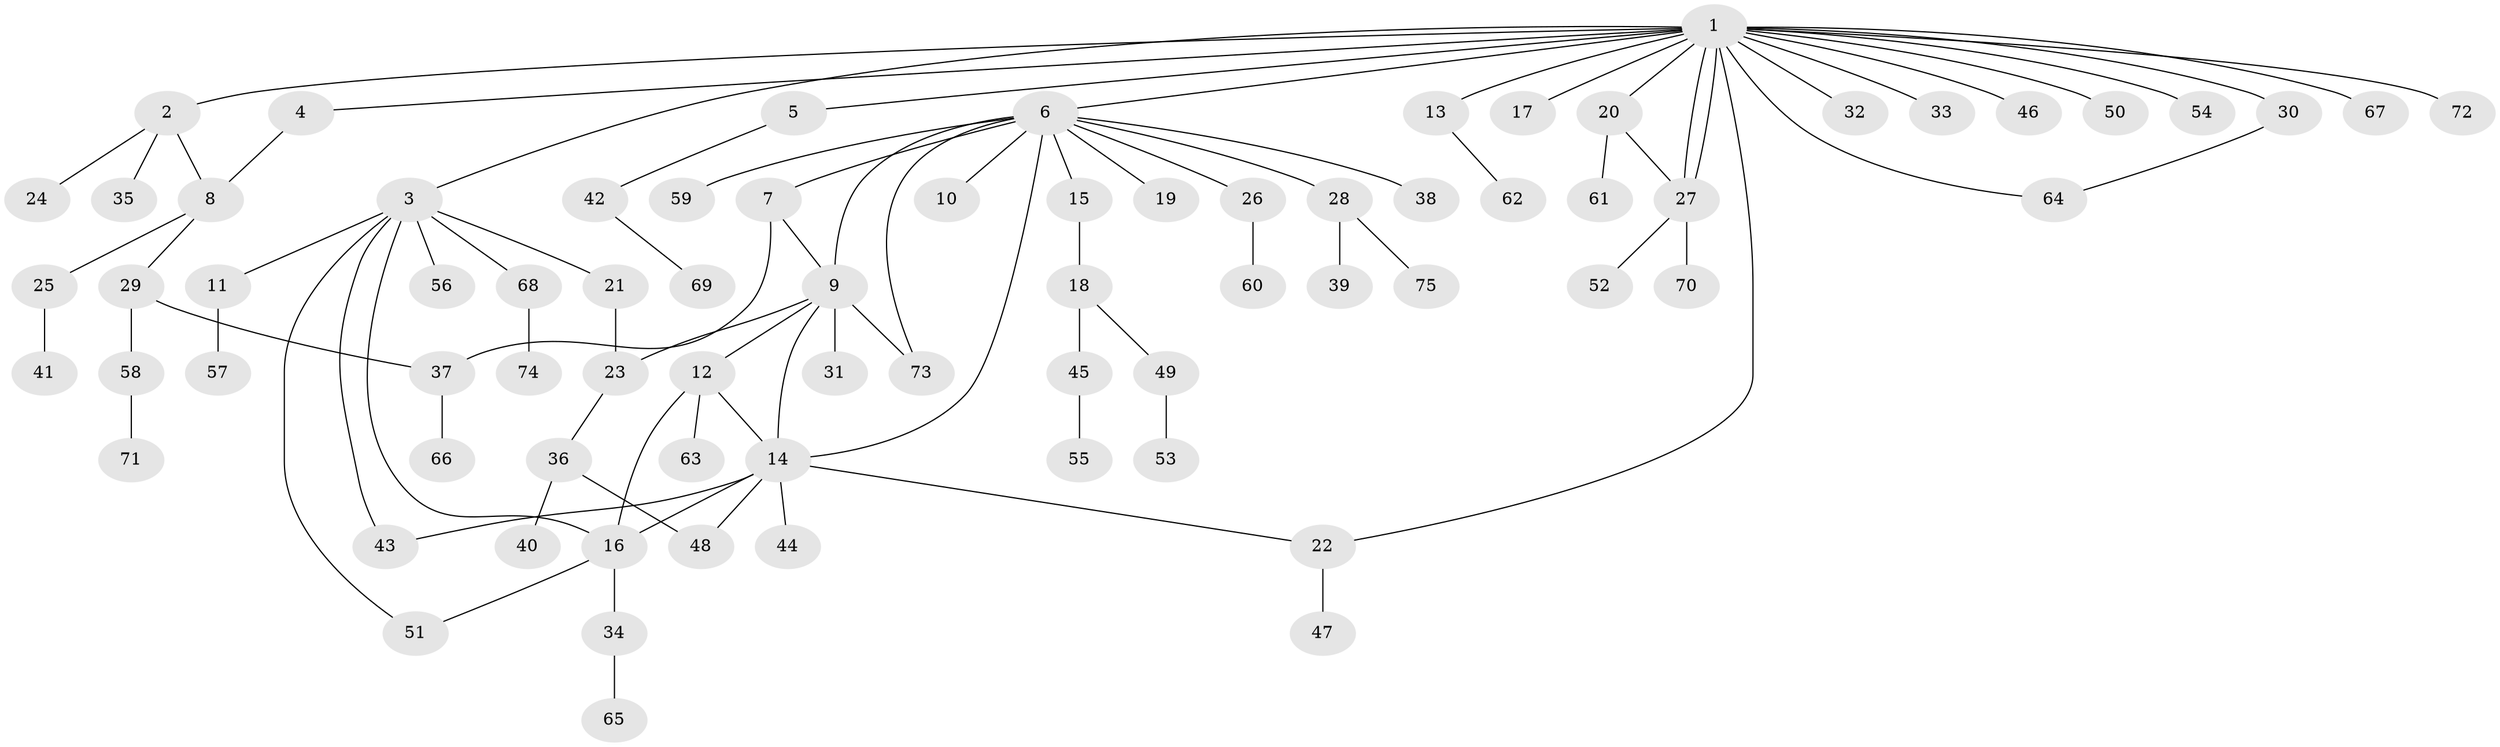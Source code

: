 // Generated by graph-tools (version 1.1) at 2025/48/03/09/25 04:48:33]
// undirected, 75 vertices, 90 edges
graph export_dot {
graph [start="1"]
  node [color=gray90,style=filled];
  1;
  2;
  3;
  4;
  5;
  6;
  7;
  8;
  9;
  10;
  11;
  12;
  13;
  14;
  15;
  16;
  17;
  18;
  19;
  20;
  21;
  22;
  23;
  24;
  25;
  26;
  27;
  28;
  29;
  30;
  31;
  32;
  33;
  34;
  35;
  36;
  37;
  38;
  39;
  40;
  41;
  42;
  43;
  44;
  45;
  46;
  47;
  48;
  49;
  50;
  51;
  52;
  53;
  54;
  55;
  56;
  57;
  58;
  59;
  60;
  61;
  62;
  63;
  64;
  65;
  66;
  67;
  68;
  69;
  70;
  71;
  72;
  73;
  74;
  75;
  1 -- 2;
  1 -- 3;
  1 -- 4;
  1 -- 5;
  1 -- 6;
  1 -- 13;
  1 -- 17;
  1 -- 20;
  1 -- 22;
  1 -- 27;
  1 -- 27;
  1 -- 30;
  1 -- 32;
  1 -- 33;
  1 -- 46;
  1 -- 50;
  1 -- 54;
  1 -- 64;
  1 -- 67;
  1 -- 72;
  2 -- 8;
  2 -- 24;
  2 -- 35;
  3 -- 11;
  3 -- 16;
  3 -- 21;
  3 -- 43;
  3 -- 51;
  3 -- 56;
  3 -- 68;
  4 -- 8;
  5 -- 42;
  6 -- 7;
  6 -- 9;
  6 -- 10;
  6 -- 14;
  6 -- 15;
  6 -- 19;
  6 -- 26;
  6 -- 28;
  6 -- 38;
  6 -- 59;
  6 -- 73;
  7 -- 9;
  7 -- 37;
  8 -- 25;
  8 -- 29;
  9 -- 12;
  9 -- 14;
  9 -- 23;
  9 -- 31;
  9 -- 73;
  11 -- 57;
  12 -- 14;
  12 -- 16;
  12 -- 63;
  13 -- 62;
  14 -- 16;
  14 -- 22;
  14 -- 43;
  14 -- 44;
  14 -- 48;
  15 -- 18;
  16 -- 34;
  16 -- 51;
  18 -- 45;
  18 -- 49;
  20 -- 27;
  20 -- 61;
  21 -- 23;
  22 -- 47;
  23 -- 36;
  25 -- 41;
  26 -- 60;
  27 -- 52;
  27 -- 70;
  28 -- 39;
  28 -- 75;
  29 -- 37;
  29 -- 58;
  30 -- 64;
  34 -- 65;
  36 -- 40;
  36 -- 48;
  37 -- 66;
  42 -- 69;
  45 -- 55;
  49 -- 53;
  58 -- 71;
  68 -- 74;
}
